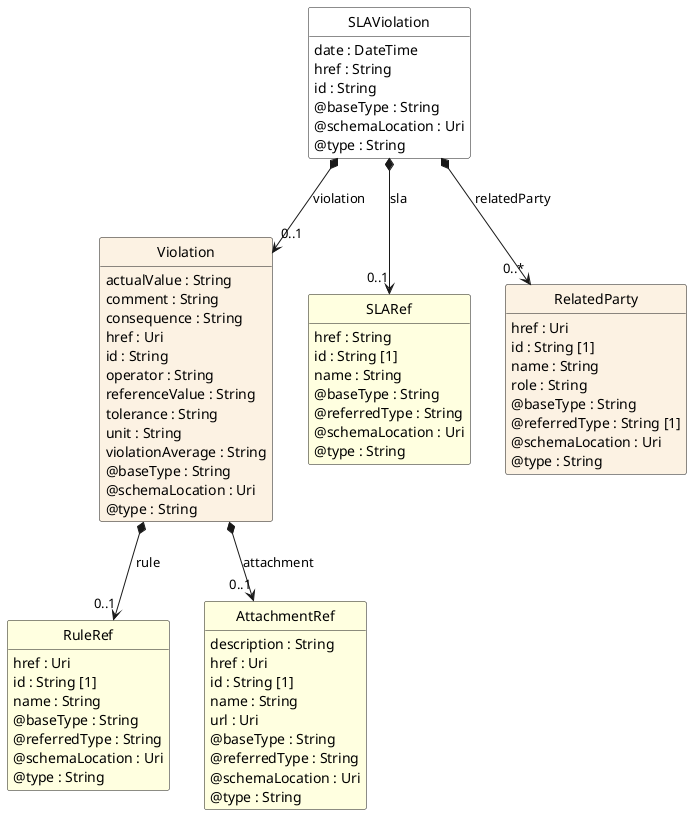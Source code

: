 @startuml
hide circle
hide methods
hide stereotype
show <<Enumeration>> stereotype
skinparam class {
   BackgroundColor<<Enumeration>> #E6F5F7
   BackgroundColor<<Ref>> #FFFFE0
   BackgroundColor<<Pivot>> #FFFFFFF
   BackgroundColor<<SimpleType>> #E2F0DA
   BackgroundColor #FCF2E3
}

class SLAViolation <<Pivot>> {
    date : DateTime
    href : String
    id : String
    @baseType : String
    @schemaLocation : Uri
    @type : String
}

class Violation  {
    actualValue : String
    comment : String
    consequence : String
    href : Uri
    id : String
    operator : String
    referenceValue : String
    tolerance : String
    unit : String
    violationAverage : String
    @baseType : String
    @schemaLocation : Uri
    @type : String
}

class RuleRef  <<Ref>> {
    href : Uri
    id : String [1]
    name : String
    @baseType : String
    @referredType : String
    @schemaLocation : Uri
    @type : String
}

class AttachmentRef  <<Ref>> {
    description : String
    href : Uri
    id : String [1]
    name : String
    url : Uri
    @baseType : String
    @referredType : String
    @schemaLocation : Uri
    @type : String
}

class SLARef  <<Ref>> {
    href : String
    id : String [1]
    name : String
    @baseType : String
    @referredType : String
    @schemaLocation : Uri
    @type : String
}

class RelatedParty  {
    href : Uri
    id : String [1]
    name : String
    role : String
    @baseType : String
    @referredType : String [1]
    @schemaLocation : Uri
    @type : String
}

SLAViolation *-->  "0..*" RelatedParty : relatedParty

SLAViolation *-->  "0..1" SLARef : sla

SLAViolation *-->  "0..1" Violation : violation

Violation *-->  "0..1" RuleRef : rule

Violation *-->  "0..1" AttachmentRef : attachment

@enduml